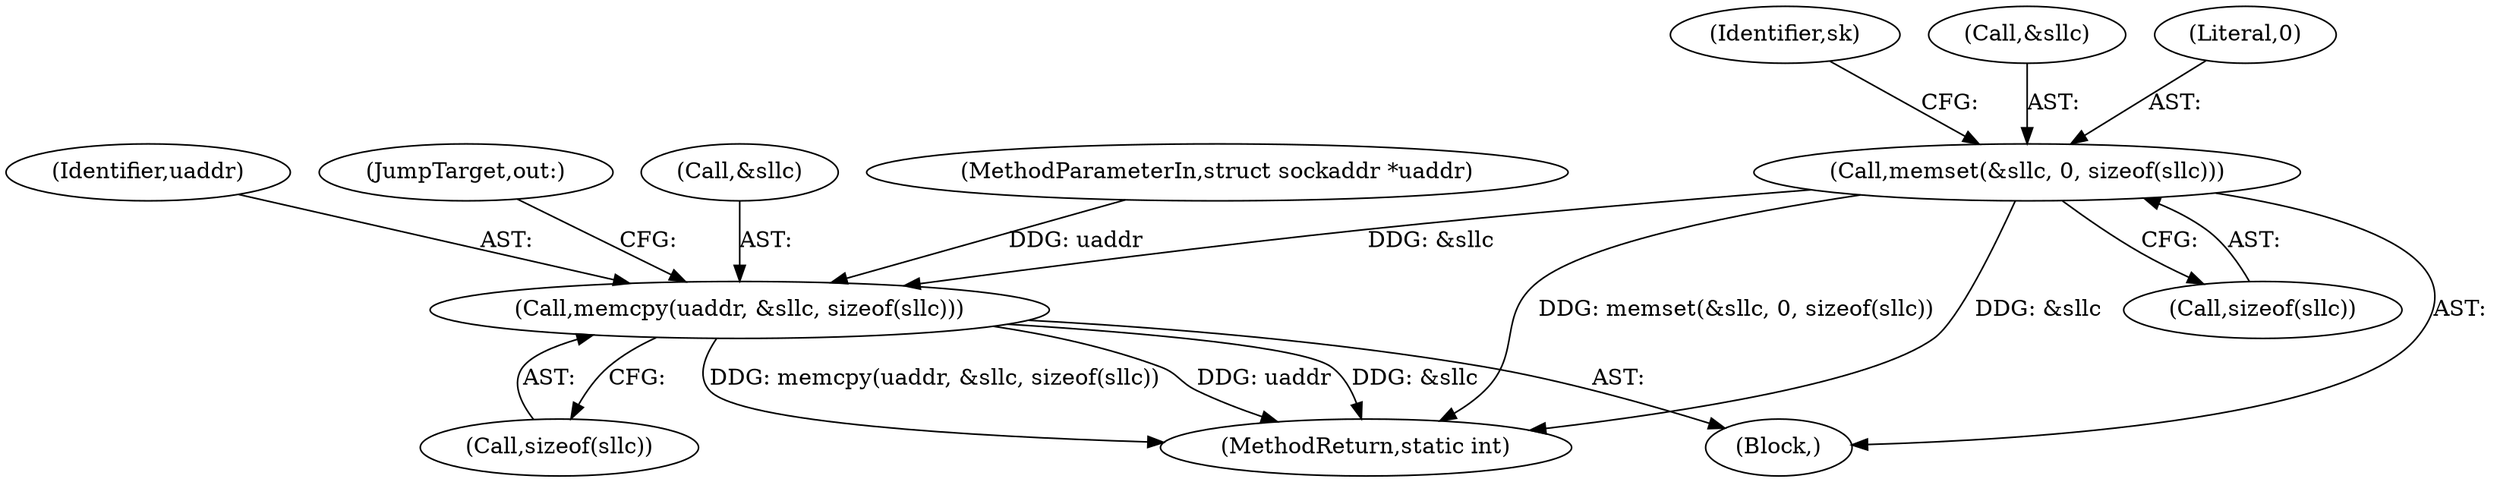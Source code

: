digraph "0_linux_3592aaeb80290bda0f2cf0b5456c97bfc638b192@API" {
"1000123" [label="(Call,memset(&sllc, 0, sizeof(sllc)))"];
"1000245" [label="(Call,memcpy(uaddr, &sllc, sizeof(sllc)))"];
"1000127" [label="(Call,sizeof(sllc))"];
"1000105" [label="(Block,)"];
"1000123" [label="(Call,memset(&sllc, 0, sizeof(sllc)))"];
"1000130" [label="(Identifier,sk)"];
"1000256" [label="(MethodReturn,static int)"];
"1000249" [label="(Call,sizeof(sllc))"];
"1000246" [label="(Identifier,uaddr)"];
"1000251" [label="(JumpTarget,out:)"];
"1000247" [label="(Call,&sllc)"];
"1000245" [label="(Call,memcpy(uaddr, &sllc, sizeof(sllc)))"];
"1000124" [label="(Call,&sllc)"];
"1000102" [label="(MethodParameterIn,struct sockaddr *uaddr)"];
"1000126" [label="(Literal,0)"];
"1000123" -> "1000105"  [label="AST: "];
"1000123" -> "1000127"  [label="CFG: "];
"1000124" -> "1000123"  [label="AST: "];
"1000126" -> "1000123"  [label="AST: "];
"1000127" -> "1000123"  [label="AST: "];
"1000130" -> "1000123"  [label="CFG: "];
"1000123" -> "1000256"  [label="DDG: memset(&sllc, 0, sizeof(sllc))"];
"1000123" -> "1000256"  [label="DDG: &sllc"];
"1000123" -> "1000245"  [label="DDG: &sllc"];
"1000245" -> "1000105"  [label="AST: "];
"1000245" -> "1000249"  [label="CFG: "];
"1000246" -> "1000245"  [label="AST: "];
"1000247" -> "1000245"  [label="AST: "];
"1000249" -> "1000245"  [label="AST: "];
"1000251" -> "1000245"  [label="CFG: "];
"1000245" -> "1000256"  [label="DDG: memcpy(uaddr, &sllc, sizeof(sllc))"];
"1000245" -> "1000256"  [label="DDG: uaddr"];
"1000245" -> "1000256"  [label="DDG: &sllc"];
"1000102" -> "1000245"  [label="DDG: uaddr"];
}
